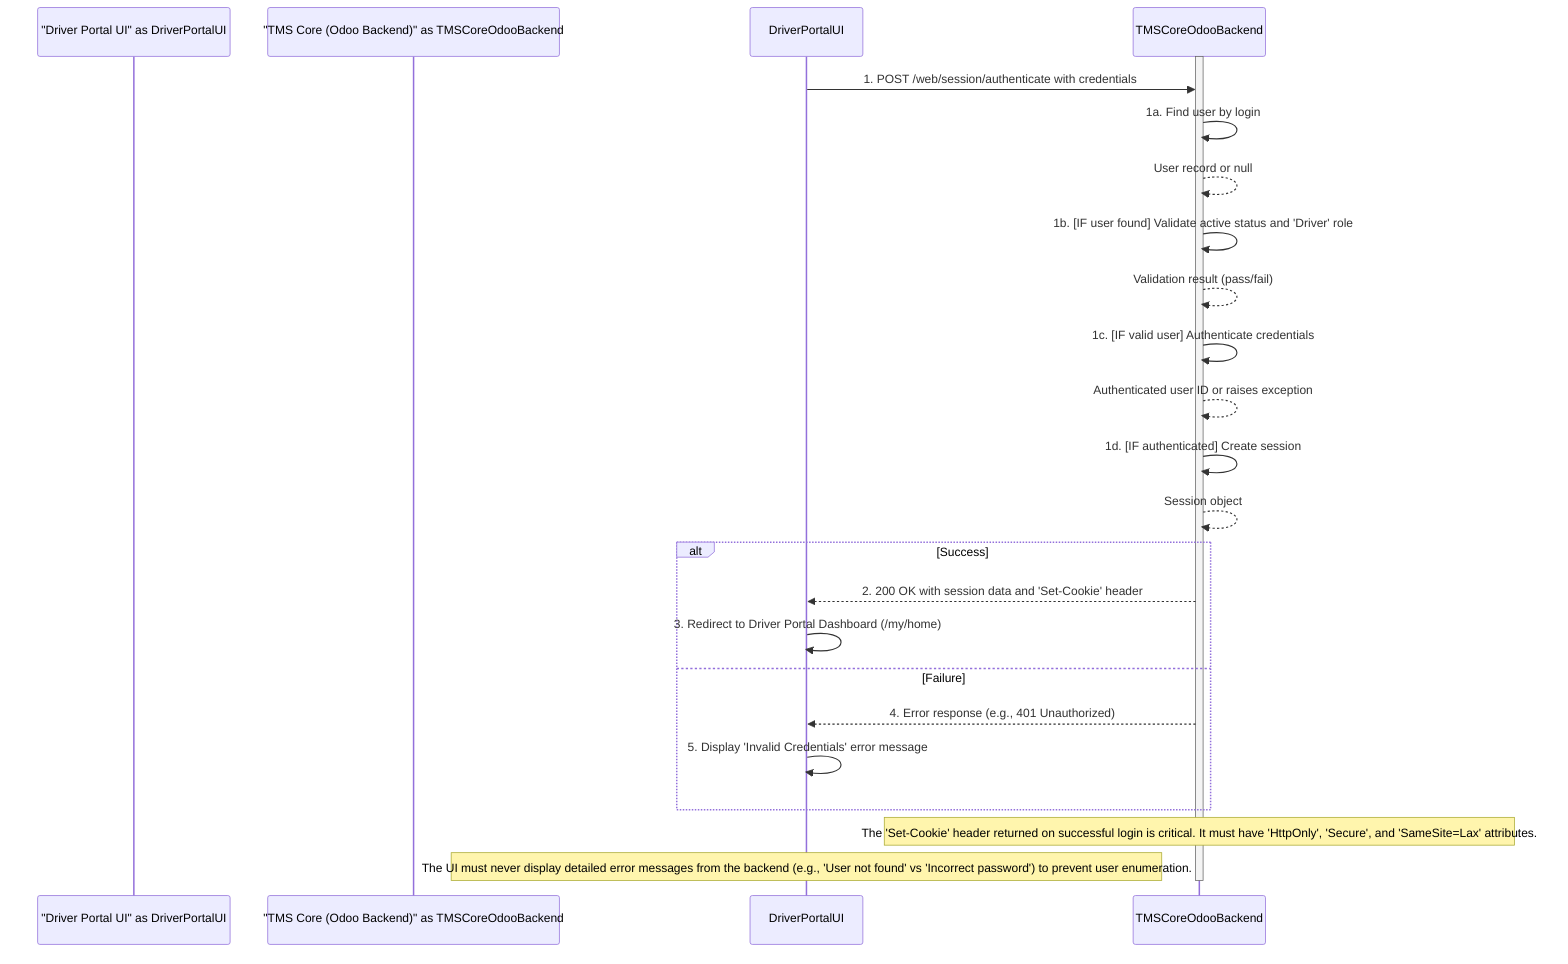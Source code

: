 sequenceDiagram
    participant "Driver Portal UI" as DriverPortalUI
    participant "TMS Core (Odoo Backend)" as TMSCoreOdooBackend

    activate TMSCoreOdooBackend
    DriverPortalUI->>TMSCoreOdooBackend: 1. POST /web/session/authenticate with credentials
    
    TMSCoreOdooBackend->>TMSCoreOdooBackend: 1a. Find user by login
    TMSCoreOdooBackend-->>TMSCoreOdooBackend: User record or null
    
    TMSCoreOdooBackend->>TMSCoreOdooBackend: 1b. [IF user found] Validate active status and 'Driver' role
    TMSCoreOdooBackend-->>TMSCoreOdooBackend: Validation result (pass/fail)
    
    TMSCoreOdooBackend->>TMSCoreOdooBackend: 1c. [IF valid user] Authenticate credentials
    TMSCoreOdooBackend-->>TMSCoreOdooBackend: Authenticated user ID or raises exception
    
    TMSCoreOdooBackend->>TMSCoreOdooBackend: 1d. [IF authenticated] Create session
    TMSCoreOdooBackend-->>TMSCoreOdooBackend: Session object

    alt Success
        TMSCoreOdooBackend-->>DriverPortalUI: 2. 200 OK with session data and 'Set-Cookie' header
        DriverPortalUI->>DriverPortalUI: 3. Redirect to Driver Portal Dashboard (/my/home)
    else Failure
        TMSCoreOdooBackend-->>DriverPortalUI: 4. Error response (e.g., 401 Unauthorized)
        DriverPortalUI->>DriverPortalUI: 5. Display 'Invalid Credentials' error message
    end

    note over TMSCoreOdooBackend: The 'Set-Cookie' header returned on successful login is critical. It must have 'HttpOnly', 'Secure', and 'SameSite=Lax' attributes.
    note over DriverPortalUI: The UI must never display detailed error messages from the backend (e.g., 'User not found' vs 'Incorrect password') to prevent user enumeration.

    deactivate TMSCoreOdooBackend